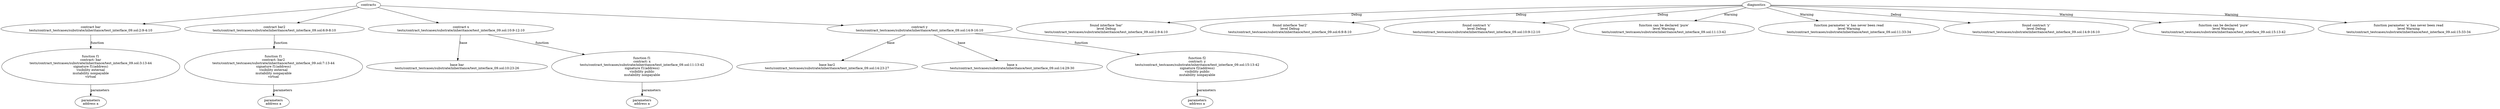 strict digraph "tests/contract_testcases/substrate/inheritance/test_interface_09.sol" {
	contract [label="contract bar\ntests/contract_testcases/substrate/inheritance/test_interface_09.sol:2:9-4:10"]
	f1 [label="function f1\ncontract: bar\ntests/contract_testcases/substrate/inheritance/test_interface_09.sol:3:13-44\nsignature f1(address)\nvisibility external\nmutability nonpayable\nvirtual"]
	parameters [label="parameters\naddress a"]
	contract_4 [label="contract bar2\ntests/contract_testcases/substrate/inheritance/test_interface_09.sol:6:9-8:10"]
	f1_5 [label="function f1\ncontract: bar2\ntests/contract_testcases/substrate/inheritance/test_interface_09.sol:7:13-44\nsignature f1(address)\nvisibility external\nmutability nonpayable\nvirtual"]
	parameters_6 [label="parameters\naddress a"]
	contract_7 [label="contract x\ntests/contract_testcases/substrate/inheritance/test_interface_09.sol:10:9-12:10"]
	base [label="base bar\ntests/contract_testcases/substrate/inheritance/test_interface_09.sol:10:23-26"]
	f1_9 [label="function f1\ncontract: x\ntests/contract_testcases/substrate/inheritance/test_interface_09.sol:11:13-42\nsignature f1(address)\nvisibility public\nmutability nonpayable"]
	parameters_10 [label="parameters\naddress a"]
	contract_11 [label="contract y\ntests/contract_testcases/substrate/inheritance/test_interface_09.sol:14:9-16:10"]
	base_12 [label="base bar2\ntests/contract_testcases/substrate/inheritance/test_interface_09.sol:14:23-27"]
	base_13 [label="base x\ntests/contract_testcases/substrate/inheritance/test_interface_09.sol:14:29-30"]
	f2 [label="function f2\ncontract: y\ntests/contract_testcases/substrate/inheritance/test_interface_09.sol:15:13-42\nsignature f2(address)\nvisibility public\nmutability nonpayable"]
	parameters_15 [label="parameters\naddress a"]
	diagnostic [label="found interface 'bar'\nlevel Debug\ntests/contract_testcases/substrate/inheritance/test_interface_09.sol:2:9-4:10"]
	diagnostic_18 [label="found interface 'bar2'\nlevel Debug\ntests/contract_testcases/substrate/inheritance/test_interface_09.sol:6:9-8:10"]
	diagnostic_19 [label="found contract 'x'\nlevel Debug\ntests/contract_testcases/substrate/inheritance/test_interface_09.sol:10:9-12:10"]
	diagnostic_20 [label="function can be declared 'pure'\nlevel Warning\ntests/contract_testcases/substrate/inheritance/test_interface_09.sol:11:13-42"]
	diagnostic_21 [label="function parameter 'a' has never been read\nlevel Warning\ntests/contract_testcases/substrate/inheritance/test_interface_09.sol:11:33-34"]
	diagnostic_22 [label="found contract 'y'\nlevel Debug\ntests/contract_testcases/substrate/inheritance/test_interface_09.sol:14:9-16:10"]
	diagnostic_23 [label="function can be declared 'pure'\nlevel Warning\ntests/contract_testcases/substrate/inheritance/test_interface_09.sol:15:13-42"]
	diagnostic_24 [label="function parameter 'a' has never been read\nlevel Warning\ntests/contract_testcases/substrate/inheritance/test_interface_09.sol:15:33-34"]
	contracts -> contract
	contract -> f1 [label="function"]
	f1 -> parameters [label="parameters"]
	contracts -> contract_4
	contract_4 -> f1_5 [label="function"]
	f1_5 -> parameters_6 [label="parameters"]
	contracts -> contract_7
	contract_7 -> base [label="base"]
	contract_7 -> f1_9 [label="function"]
	f1_9 -> parameters_10 [label="parameters"]
	contracts -> contract_11
	contract_11 -> base_12 [label="base"]
	contract_11 -> base_13 [label="base"]
	contract_11 -> f2 [label="function"]
	f2 -> parameters_15 [label="parameters"]
	diagnostics -> diagnostic [label="Debug"]
	diagnostics -> diagnostic_18 [label="Debug"]
	diagnostics -> diagnostic_19 [label="Debug"]
	diagnostics -> diagnostic_20 [label="Warning"]
	diagnostics -> diagnostic_21 [label="Warning"]
	diagnostics -> diagnostic_22 [label="Debug"]
	diagnostics -> diagnostic_23 [label="Warning"]
	diagnostics -> diagnostic_24 [label="Warning"]
}
